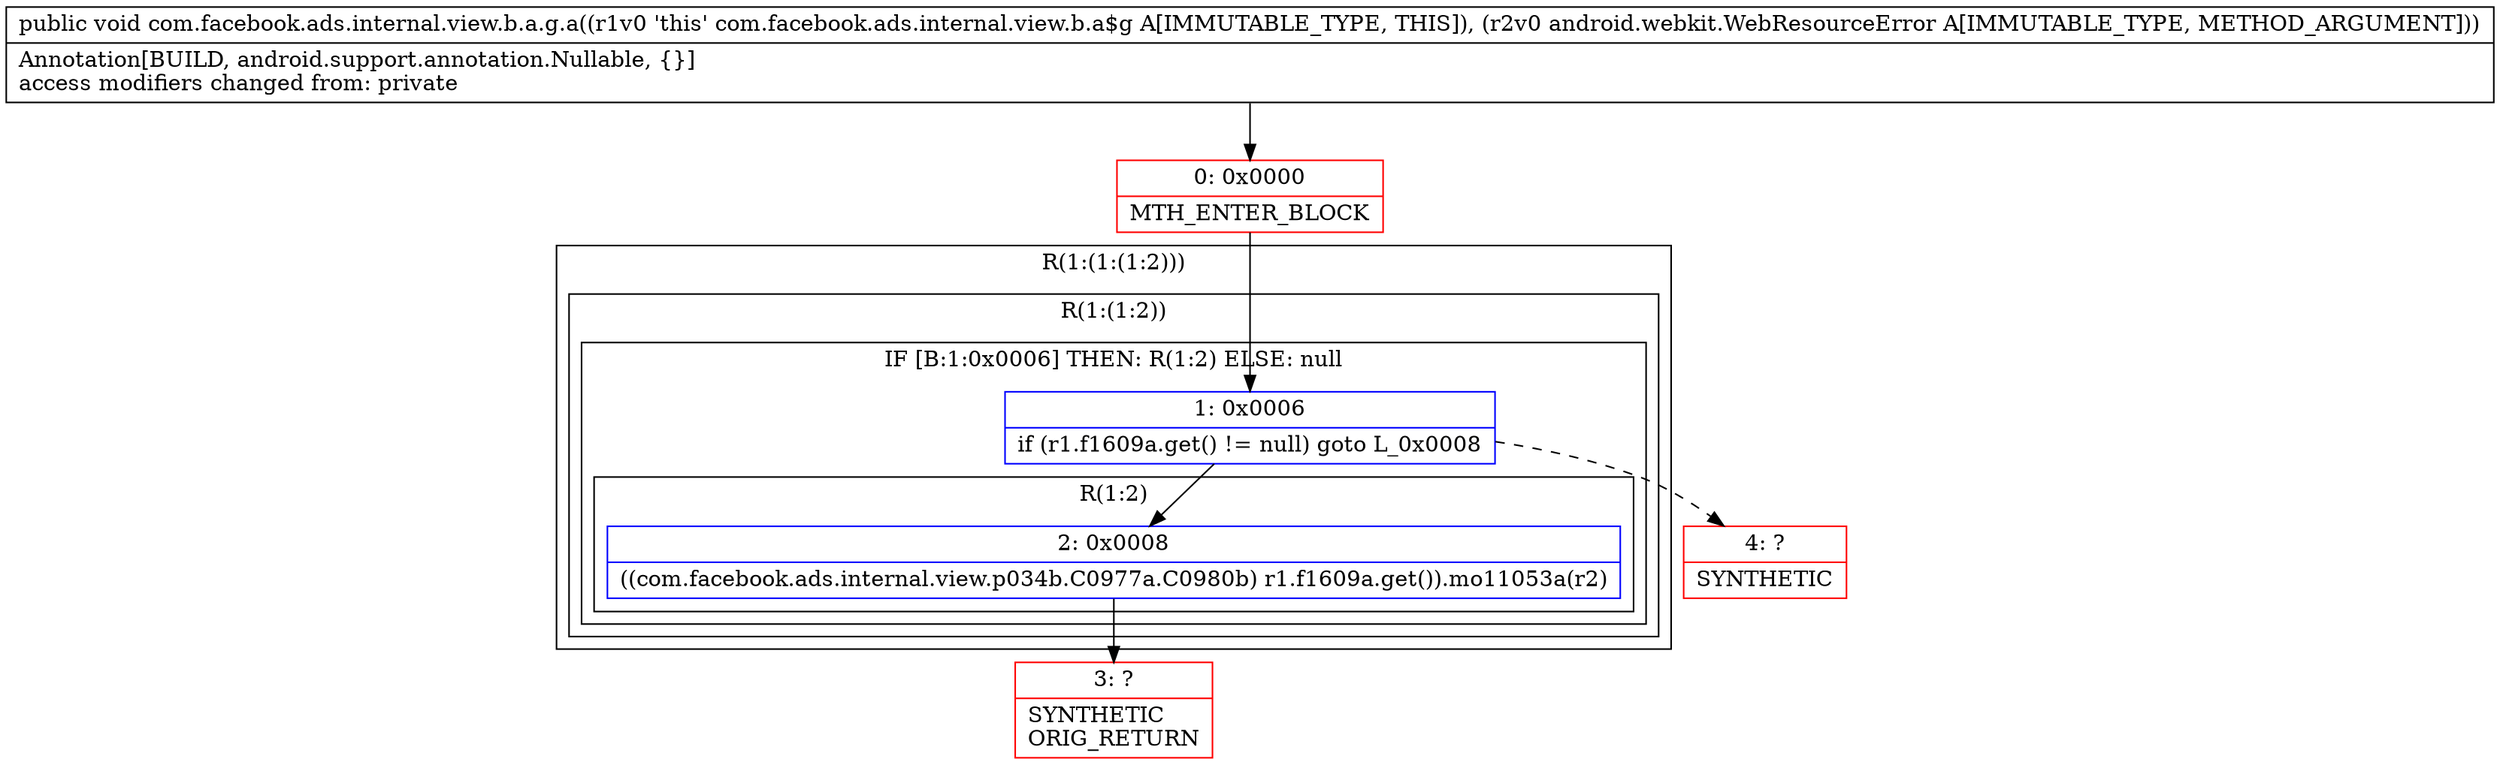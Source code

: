 digraph "CFG forcom.facebook.ads.internal.view.b.a.g.a(Landroid\/webkit\/WebResourceError;)V" {
subgraph cluster_Region_864899767 {
label = "R(1:(1:(1:2)))";
node [shape=record,color=blue];
subgraph cluster_Region_1686090842 {
label = "R(1:(1:2))";
node [shape=record,color=blue];
subgraph cluster_IfRegion_575610611 {
label = "IF [B:1:0x0006] THEN: R(1:2) ELSE: null";
node [shape=record,color=blue];
Node_1 [shape=record,label="{1\:\ 0x0006|if (r1.f1609a.get() != null) goto L_0x0008\l}"];
subgraph cluster_Region_1190164667 {
label = "R(1:2)";
node [shape=record,color=blue];
Node_2 [shape=record,label="{2\:\ 0x0008|((com.facebook.ads.internal.view.p034b.C0977a.C0980b) r1.f1609a.get()).mo11053a(r2)\l}"];
}
}
}
}
Node_0 [shape=record,color=red,label="{0\:\ 0x0000|MTH_ENTER_BLOCK\l}"];
Node_3 [shape=record,color=red,label="{3\:\ ?|SYNTHETIC\lORIG_RETURN\l}"];
Node_4 [shape=record,color=red,label="{4\:\ ?|SYNTHETIC\l}"];
MethodNode[shape=record,label="{public void com.facebook.ads.internal.view.b.a.g.a((r1v0 'this' com.facebook.ads.internal.view.b.a$g A[IMMUTABLE_TYPE, THIS]), (r2v0 android.webkit.WebResourceError A[IMMUTABLE_TYPE, METHOD_ARGUMENT]))  | Annotation[BUILD, android.support.annotation.Nullable, \{\}]\laccess modifiers changed from: private\l}"];
MethodNode -> Node_0;
Node_1 -> Node_2;
Node_1 -> Node_4[style=dashed];
Node_2 -> Node_3;
Node_0 -> Node_1;
}

